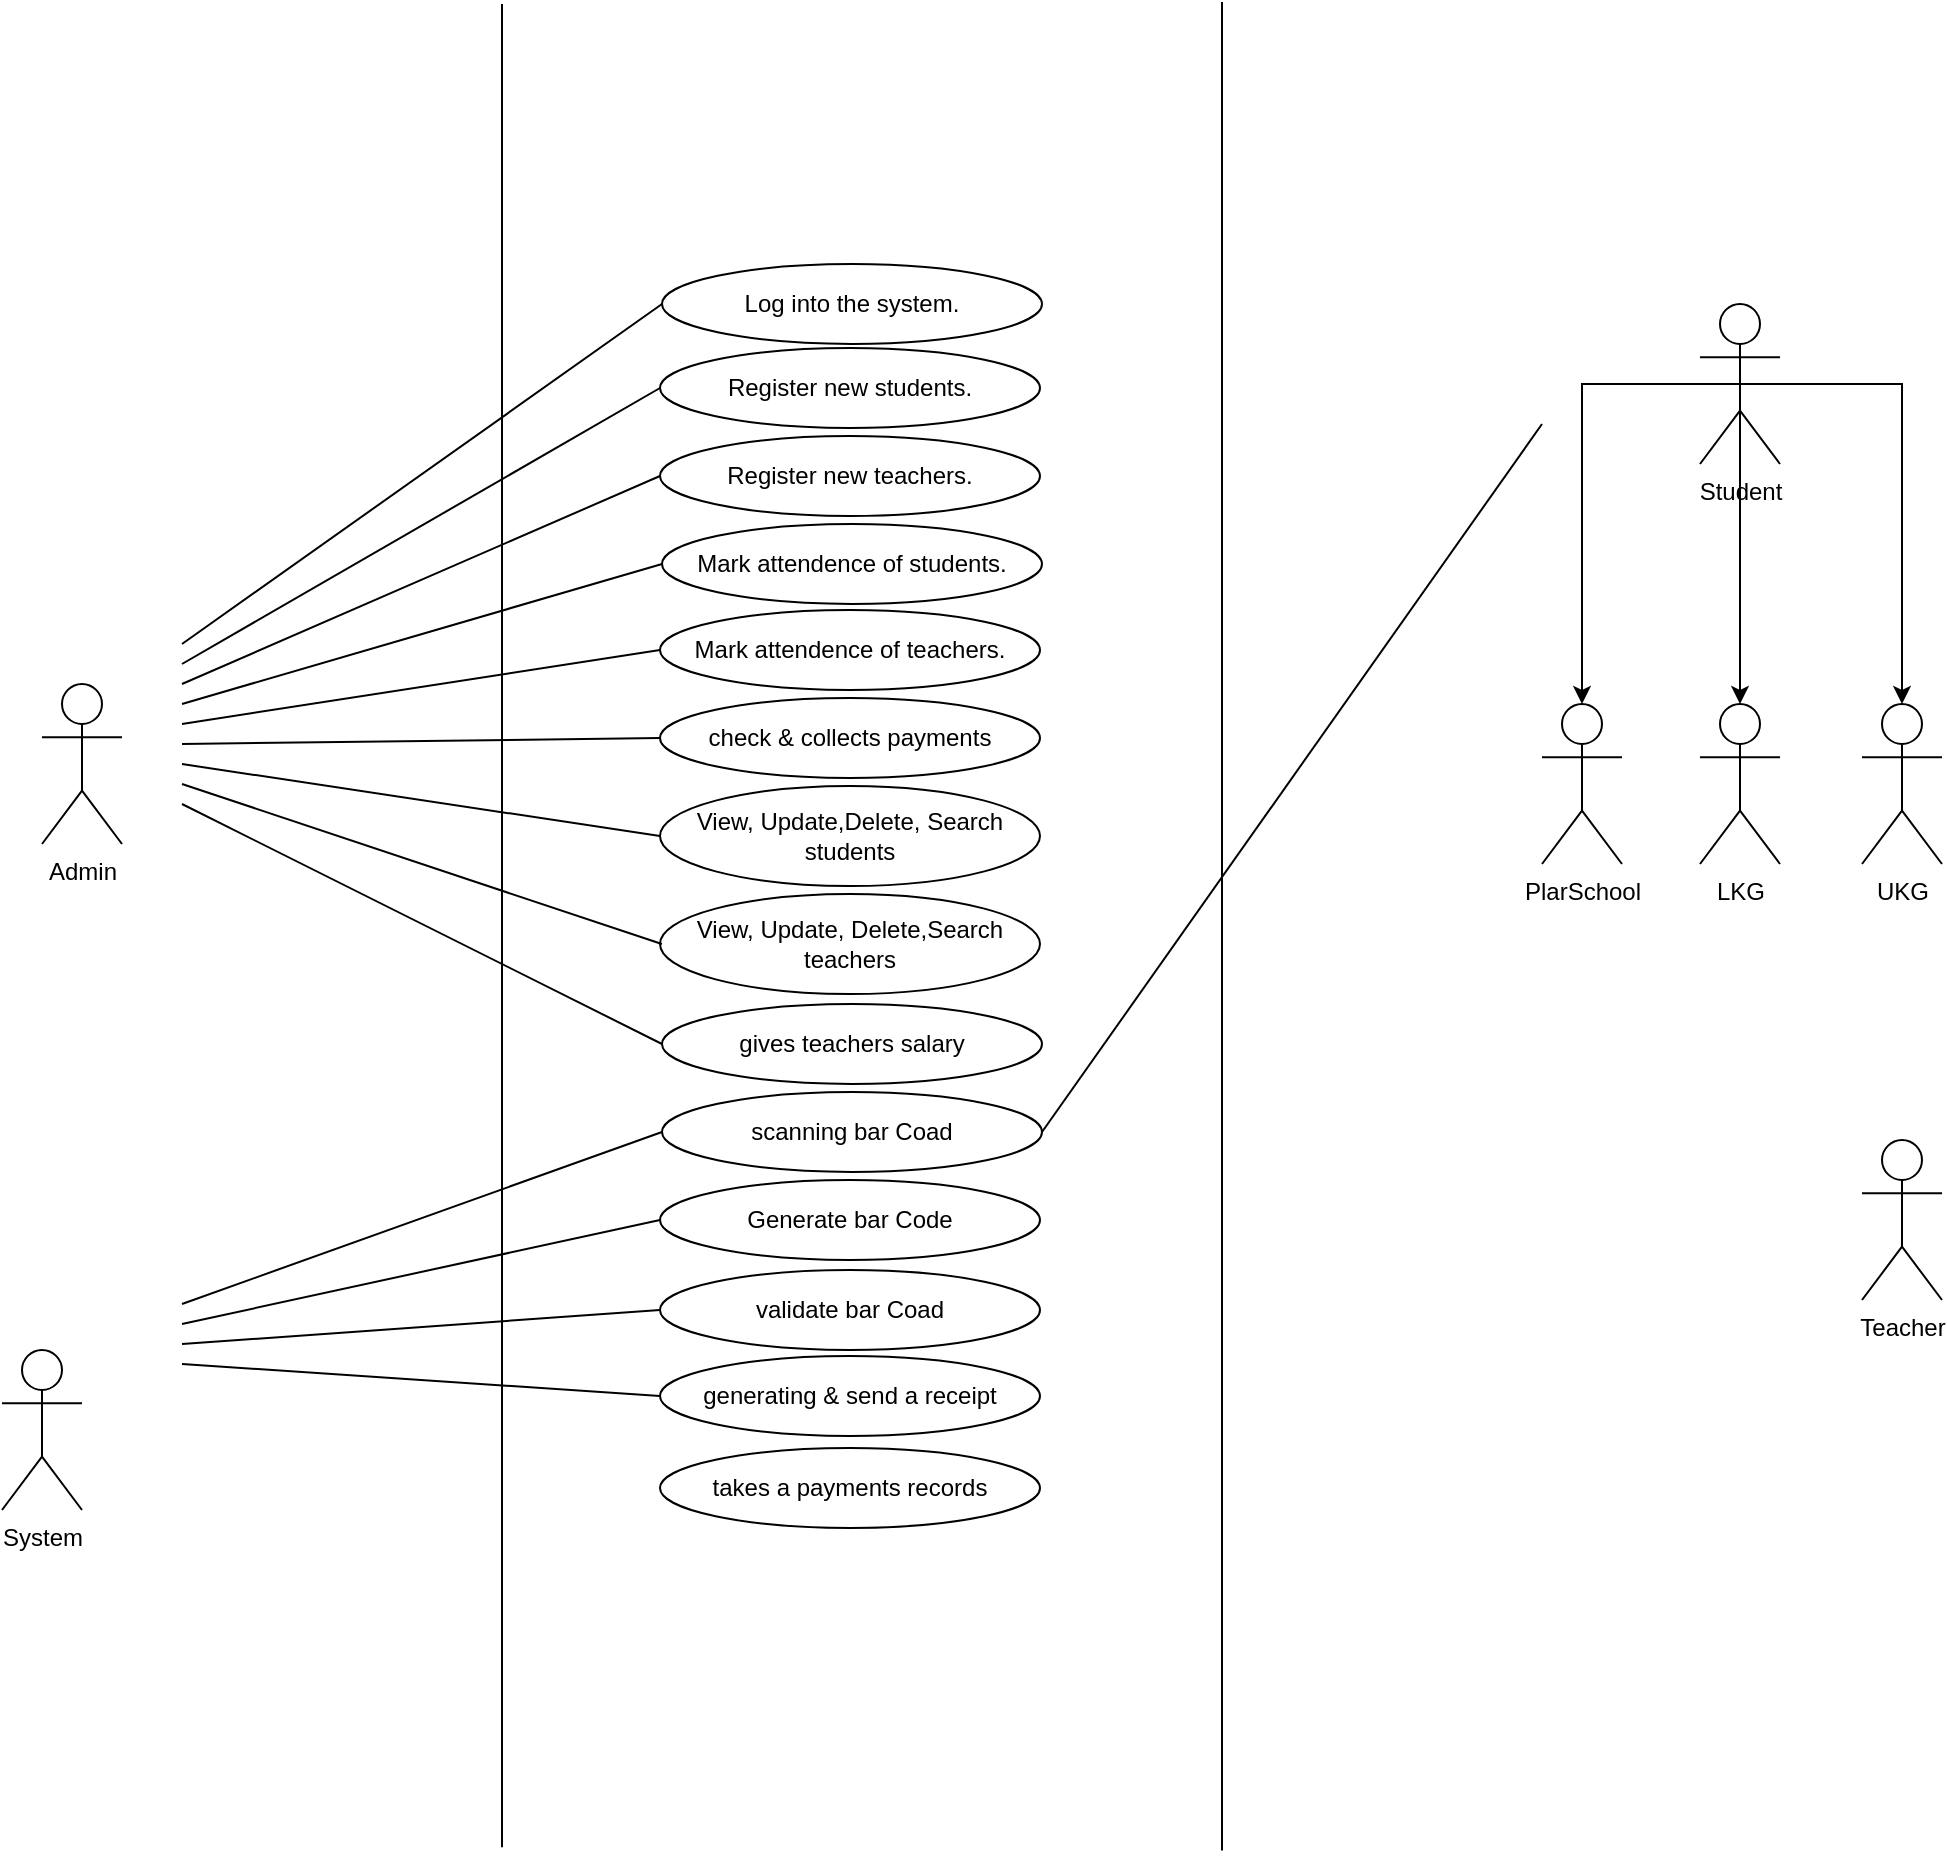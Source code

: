 <mxfile version="20.8.18" type="github">
  <diagram name="Page-1" id="ubEjw9Soe5WlUHQYBvOu">
    <mxGraphModel dx="2044" dy="1826" grid="1" gridSize="10" guides="1" tooltips="1" connect="1" arrows="1" fold="1" page="1" pageScale="1" pageWidth="850" pageHeight="1100" math="0" shadow="0">
      <root>
        <mxCell id="0" />
        <mxCell id="1" parent="0" />
        <object label="Admin" id="Pv28IN-DxyeYV7XUeNie-1">
          <mxCell style="shape=umlActor;verticalLabelPosition=bottom;verticalAlign=top;html=1;" parent="1" vertex="1">
            <mxGeometry x="10" y="60" width="40" height="80" as="geometry" />
          </mxCell>
        </object>
        <object label="Teacher" id="Pv28IN-DxyeYV7XUeNie-11">
          <mxCell style="shape=umlActor;verticalLabelPosition=bottom;verticalAlign=top;html=1;" parent="1" vertex="1">
            <mxGeometry x="920" y="288" width="40" height="80" as="geometry" />
          </mxCell>
        </object>
        <mxCell id="c3HVRP4QYgYHFnV6ZERY-2" value="check &amp;amp; collects payments" style="ellipse;whiteSpace=wrap;html=1;" parent="1" vertex="1">
          <mxGeometry x="319" y="67" width="190" height="40" as="geometry" />
        </mxCell>
        <mxCell id="c3HVRP4QYgYHFnV6ZERY-3" value="gives teachers salary" style="ellipse;whiteSpace=wrap;html=1;" parent="1" vertex="1">
          <mxGeometry x="320" y="220" width="190" height="40" as="geometry" />
        </mxCell>
        <mxCell id="c3HVRP4QYgYHFnV6ZERY-4" value="scanning bar Coad" style="ellipse;whiteSpace=wrap;html=1;" parent="1" vertex="1">
          <mxGeometry x="320" y="264" width="190" height="40" as="geometry" />
        </mxCell>
        <mxCell id="c3HVRP4QYgYHFnV6ZERY-7" value="Generate bar Code" style="ellipse;whiteSpace=wrap;html=1;" parent="1" vertex="1">
          <mxGeometry x="319" y="308" width="190" height="40" as="geometry" />
        </mxCell>
        <mxCell id="c3HVRP4QYgYHFnV6ZERY-8" value="validate bar Coad" style="ellipse;whiteSpace=wrap;html=1;" parent="1" vertex="1">
          <mxGeometry x="319" y="353" width="190" height="40" as="geometry" />
        </mxCell>
        <object label="System" id="c3HVRP4QYgYHFnV6ZERY-13">
          <mxCell style="shape=umlActor;verticalLabelPosition=bottom;verticalAlign=top;html=1;" parent="1" vertex="1">
            <mxGeometry x="-10" y="393" width="40" height="80" as="geometry" />
          </mxCell>
        </object>
        <mxCell id="c3HVRP4QYgYHFnV6ZERY-14" value="generating &amp;amp; send a receipt" style="ellipse;whiteSpace=wrap;html=1;" parent="1" vertex="1">
          <mxGeometry x="319" y="396" width="190" height="40" as="geometry" />
        </mxCell>
        <mxCell id="c3HVRP4QYgYHFnV6ZERY-16" value="" style="endArrow=none;html=1;rounded=0;" parent="1" edge="1">
          <mxGeometry width="50" height="50" relative="1" as="geometry">
            <mxPoint x="240" y="641.6" as="sourcePoint" />
            <mxPoint x="240" y="-280" as="targetPoint" />
          </mxGeometry>
        </mxCell>
        <mxCell id="c3HVRP4QYgYHFnV6ZERY-17" value="" style="endArrow=none;html=1;rounded=0;" parent="1" edge="1">
          <mxGeometry width="50" height="50" relative="1" as="geometry">
            <mxPoint x="600" y="643.2" as="sourcePoint" />
            <mxPoint x="600" y="-281" as="targetPoint" />
          </mxGeometry>
        </mxCell>
        <mxCell id="c3HVRP4QYgYHFnV6ZERY-18" value="" style="endArrow=none;html=1;rounded=0;entryX=0;entryY=0.5;entryDx=0;entryDy=0;" parent="1" target="c3HVRP4QYgYHFnV6ZERY-7" edge="1">
          <mxGeometry width="50" height="50" relative="1" as="geometry">
            <mxPoint x="80" y="380" as="sourcePoint" />
            <mxPoint x="210" y="420" as="targetPoint" />
          </mxGeometry>
        </mxCell>
        <mxCell id="c3HVRP4QYgYHFnV6ZERY-19" value="" style="endArrow=none;html=1;rounded=0;entryX=0;entryY=0.5;entryDx=0;entryDy=0;" parent="1" target="c3HVRP4QYgYHFnV6ZERY-14" edge="1">
          <mxGeometry width="50" height="50" relative="1" as="geometry">
            <mxPoint x="80" y="400" as="sourcePoint" />
            <mxPoint x="210" y="480" as="targetPoint" />
          </mxGeometry>
        </mxCell>
        <mxCell id="c3HVRP4QYgYHFnV6ZERY-21" value="" style="endArrow=none;html=1;rounded=0;entryX=0;entryY=0.5;entryDx=0;entryDy=0;" parent="1" target="WhDdKDSkJW6FN5Jh-hv0-10" edge="1">
          <mxGeometry width="50" height="50" relative="1" as="geometry">
            <mxPoint x="80" y="60" as="sourcePoint" />
            <mxPoint x="260" y="-10" as="targetPoint" />
          </mxGeometry>
        </mxCell>
        <mxCell id="c3HVRP4QYgYHFnV6ZERY-25" value="" style="endArrow=none;html=1;rounded=0;entryX=0;entryY=0.5;entryDx=0;entryDy=0;" parent="1" target="c3HVRP4QYgYHFnV6ZERY-8" edge="1">
          <mxGeometry width="50" height="50" relative="1" as="geometry">
            <mxPoint x="80" y="390" as="sourcePoint" />
            <mxPoint x="350" y="460" as="targetPoint" />
          </mxGeometry>
        </mxCell>
        <mxCell id="c3HVRP4QYgYHFnV6ZERY-27" value="" style="endArrow=none;html=1;rounded=0;exitX=1;exitY=0.5;exitDx=0;exitDy=0;" parent="1" source="c3HVRP4QYgYHFnV6ZERY-4" edge="1">
          <mxGeometry width="50" height="50" relative="1" as="geometry">
            <mxPoint x="520" y="220" as="sourcePoint" />
            <mxPoint x="760" y="-70" as="targetPoint" />
          </mxGeometry>
        </mxCell>
        <mxCell id="c3HVRP4QYgYHFnV6ZERY-29" value="takes a payments records" style="ellipse;whiteSpace=wrap;html=1;" parent="1" vertex="1">
          <mxGeometry x="319" y="442" width="190" height="40" as="geometry" />
        </mxCell>
        <mxCell id="WhDdKDSkJW6FN5Jh-hv0-1" style="edgeStyle=orthogonalEdgeStyle;rounded=0;orthogonalLoop=1;jettySize=auto;html=1;exitX=0.5;exitY=0.5;exitDx=0;exitDy=0;exitPerimeter=0;entryX=0.5;entryY=0;entryDx=0;entryDy=0;entryPerimeter=0;" parent="1" source="WhDdKDSkJW6FN5Jh-hv0-4" target="WhDdKDSkJW6FN5Jh-hv0-5" edge="1">
          <mxGeometry relative="1" as="geometry" />
        </mxCell>
        <mxCell id="WhDdKDSkJW6FN5Jh-hv0-2" style="edgeStyle=orthogonalEdgeStyle;rounded=0;orthogonalLoop=1;jettySize=auto;html=1;exitX=0.5;exitY=0.5;exitDx=0;exitDy=0;exitPerimeter=0;entryX=0.5;entryY=0;entryDx=0;entryDy=0;entryPerimeter=0;" parent="1" source="WhDdKDSkJW6FN5Jh-hv0-4" target="WhDdKDSkJW6FN5Jh-hv0-6" edge="1">
          <mxGeometry relative="1" as="geometry" />
        </mxCell>
        <mxCell id="WhDdKDSkJW6FN5Jh-hv0-3" style="edgeStyle=orthogonalEdgeStyle;rounded=0;orthogonalLoop=1;jettySize=auto;html=1;exitX=0.5;exitY=0.5;exitDx=0;exitDy=0;exitPerimeter=0;entryX=0.5;entryY=0;entryDx=0;entryDy=0;entryPerimeter=0;" parent="1" source="WhDdKDSkJW6FN5Jh-hv0-4" target="WhDdKDSkJW6FN5Jh-hv0-7" edge="1">
          <mxGeometry relative="1" as="geometry" />
        </mxCell>
        <object label="Student" id="WhDdKDSkJW6FN5Jh-hv0-4">
          <mxCell style="shape=umlActor;verticalLabelPosition=bottom;verticalAlign=top;html=1;" parent="1" vertex="1">
            <mxGeometry x="839" y="-130" width="40" height="80" as="geometry" />
          </mxCell>
        </object>
        <object label="PlarSchool" id="WhDdKDSkJW6FN5Jh-hv0-5">
          <mxCell style="shape=umlActor;verticalLabelPosition=bottom;verticalAlign=top;html=1;" parent="1" vertex="1">
            <mxGeometry x="760" y="70" width="40" height="80" as="geometry" />
          </mxCell>
        </object>
        <object label="LKG" id="WhDdKDSkJW6FN5Jh-hv0-6">
          <mxCell style="shape=umlActor;verticalLabelPosition=bottom;verticalAlign=top;html=1;" parent="1" vertex="1">
            <mxGeometry x="839" y="70" width="40" height="80" as="geometry" />
          </mxCell>
        </object>
        <object label="UKG" id="WhDdKDSkJW6FN5Jh-hv0-7">
          <mxCell style="shape=umlActor;verticalLabelPosition=bottom;verticalAlign=top;html=1;" parent="1" vertex="1">
            <mxGeometry x="920" y="70" width="40" height="80" as="geometry" />
          </mxCell>
        </object>
        <mxCell id="WhDdKDSkJW6FN5Jh-hv0-8" value="Log into the system." style="ellipse;whiteSpace=wrap;html=1;" parent="1" vertex="1">
          <mxGeometry x="320" y="-150" width="190" height="40" as="geometry" />
        </mxCell>
        <mxCell id="WhDdKDSkJW6FN5Jh-hv0-9" value="Register new students." style="ellipse;whiteSpace=wrap;html=1;" parent="1" vertex="1">
          <mxGeometry x="319" y="-108" width="190" height="40" as="geometry" />
        </mxCell>
        <mxCell id="WhDdKDSkJW6FN5Jh-hv0-10" value="Register new teachers." style="ellipse;whiteSpace=wrap;html=1;" parent="1" vertex="1">
          <mxGeometry x="319" y="-64" width="190" height="40" as="geometry" />
        </mxCell>
        <mxCell id="WhDdKDSkJW6FN5Jh-hv0-11" value="Mark attendence of students." style="ellipse;whiteSpace=wrap;html=1;" parent="1" vertex="1">
          <mxGeometry x="320" y="-20" width="190" height="40" as="geometry" />
        </mxCell>
        <mxCell id="WhDdKDSkJW6FN5Jh-hv0-12" value="Mark attendence of teachers." style="ellipse;whiteSpace=wrap;html=1;" parent="1" vertex="1">
          <mxGeometry x="319" y="23" width="190" height="40" as="geometry" />
        </mxCell>
        <mxCell id="WhDdKDSkJW6FN5Jh-hv0-13" value="View, Update,Delete, Search students" style="ellipse;whiteSpace=wrap;html=1;" parent="1" vertex="1">
          <mxGeometry x="319" y="111" width="190" height="50" as="geometry" />
        </mxCell>
        <mxCell id="WhDdKDSkJW6FN5Jh-hv0-14" value="View, Update, Delete,Search teachers" style="ellipse;whiteSpace=wrap;html=1;" parent="1" vertex="1">
          <mxGeometry x="319" y="165" width="190" height="50" as="geometry" />
        </mxCell>
        <mxCell id="7xUlFl-p-RULqjD4C0kn-6" value="" style="endArrow=none;html=1;rounded=0;entryX=0;entryY=0.5;entryDx=0;entryDy=0;" edge="1" parent="1" target="WhDdKDSkJW6FN5Jh-hv0-8">
          <mxGeometry width="50" height="50" relative="1" as="geometry">
            <mxPoint x="80" y="40" as="sourcePoint" />
            <mxPoint x="300" y="-120" as="targetPoint" />
          </mxGeometry>
        </mxCell>
        <mxCell id="7xUlFl-p-RULqjD4C0kn-7" value="" style="endArrow=none;html=1;rounded=0;entryX=0;entryY=0.5;entryDx=0;entryDy=0;" edge="1" parent="1" target="WhDdKDSkJW6FN5Jh-hv0-9">
          <mxGeometry width="50" height="50" relative="1" as="geometry">
            <mxPoint x="80" y="50" as="sourcePoint" />
            <mxPoint x="330" y="-120" as="targetPoint" />
          </mxGeometry>
        </mxCell>
        <mxCell id="7xUlFl-p-RULqjD4C0kn-8" value="" style="endArrow=none;html=1;rounded=0;entryX=0;entryY=0.5;entryDx=0;entryDy=0;" edge="1" parent="1" target="WhDdKDSkJW6FN5Jh-hv0-11">
          <mxGeometry width="50" height="50" relative="1" as="geometry">
            <mxPoint x="80" y="70" as="sourcePoint" />
            <mxPoint x="319" y="-30" as="targetPoint" />
          </mxGeometry>
        </mxCell>
        <mxCell id="7xUlFl-p-RULqjD4C0kn-9" value="" style="endArrow=none;html=1;rounded=0;entryX=0;entryY=0.5;entryDx=0;entryDy=0;" edge="1" parent="1" target="WhDdKDSkJW6FN5Jh-hv0-12">
          <mxGeometry width="50" height="50" relative="1" as="geometry">
            <mxPoint x="80" y="80" as="sourcePoint" />
            <mxPoint x="339" y="-24" as="targetPoint" />
          </mxGeometry>
        </mxCell>
        <mxCell id="7xUlFl-p-RULqjD4C0kn-10" value="" style="endArrow=none;html=1;rounded=0;entryX=0;entryY=0.5;entryDx=0;entryDy=0;" edge="1" parent="1" target="c3HVRP4QYgYHFnV6ZERY-2">
          <mxGeometry width="50" height="50" relative="1" as="geometry">
            <mxPoint x="80" y="90" as="sourcePoint" />
            <mxPoint x="329" y="53" as="targetPoint" />
          </mxGeometry>
        </mxCell>
        <mxCell id="7xUlFl-p-RULqjD4C0kn-11" value="" style="endArrow=none;html=1;rounded=0;entryX=0;entryY=0.5;entryDx=0;entryDy=0;" edge="1" parent="1" target="WhDdKDSkJW6FN5Jh-hv0-13">
          <mxGeometry width="50" height="50" relative="1" as="geometry">
            <mxPoint x="80" y="100" as="sourcePoint" />
            <mxPoint x="310" y="130" as="targetPoint" />
          </mxGeometry>
        </mxCell>
        <mxCell id="7xUlFl-p-RULqjD4C0kn-12" value="" style="endArrow=none;html=1;rounded=0;entryX=0.005;entryY=0.5;entryDx=0;entryDy=0;entryPerimeter=0;" edge="1" parent="1" target="WhDdKDSkJW6FN5Jh-hv0-14">
          <mxGeometry width="50" height="50" relative="1" as="geometry">
            <mxPoint x="80" y="110" as="sourcePoint" />
            <mxPoint x="349" y="73" as="targetPoint" />
          </mxGeometry>
        </mxCell>
        <mxCell id="7xUlFl-p-RULqjD4C0kn-13" value="" style="endArrow=none;html=1;rounded=0;entryX=0;entryY=0.5;entryDx=0;entryDy=0;" edge="1" parent="1" target="c3HVRP4QYgYHFnV6ZERY-3">
          <mxGeometry width="50" height="50" relative="1" as="geometry">
            <mxPoint x="80" y="120" as="sourcePoint" />
            <mxPoint x="359" y="83" as="targetPoint" />
          </mxGeometry>
        </mxCell>
        <mxCell id="7xUlFl-p-RULqjD4C0kn-15" value="" style="endArrow=none;html=1;rounded=0;entryX=0;entryY=0.5;entryDx=0;entryDy=0;entryPerimeter=0;" edge="1" parent="1" target="c3HVRP4QYgYHFnV6ZERY-4">
          <mxGeometry width="50" height="50" relative="1" as="geometry">
            <mxPoint x="80" y="370" as="sourcePoint" />
            <mxPoint x="319" y="288" as="targetPoint" />
          </mxGeometry>
        </mxCell>
      </root>
    </mxGraphModel>
  </diagram>
</mxfile>

